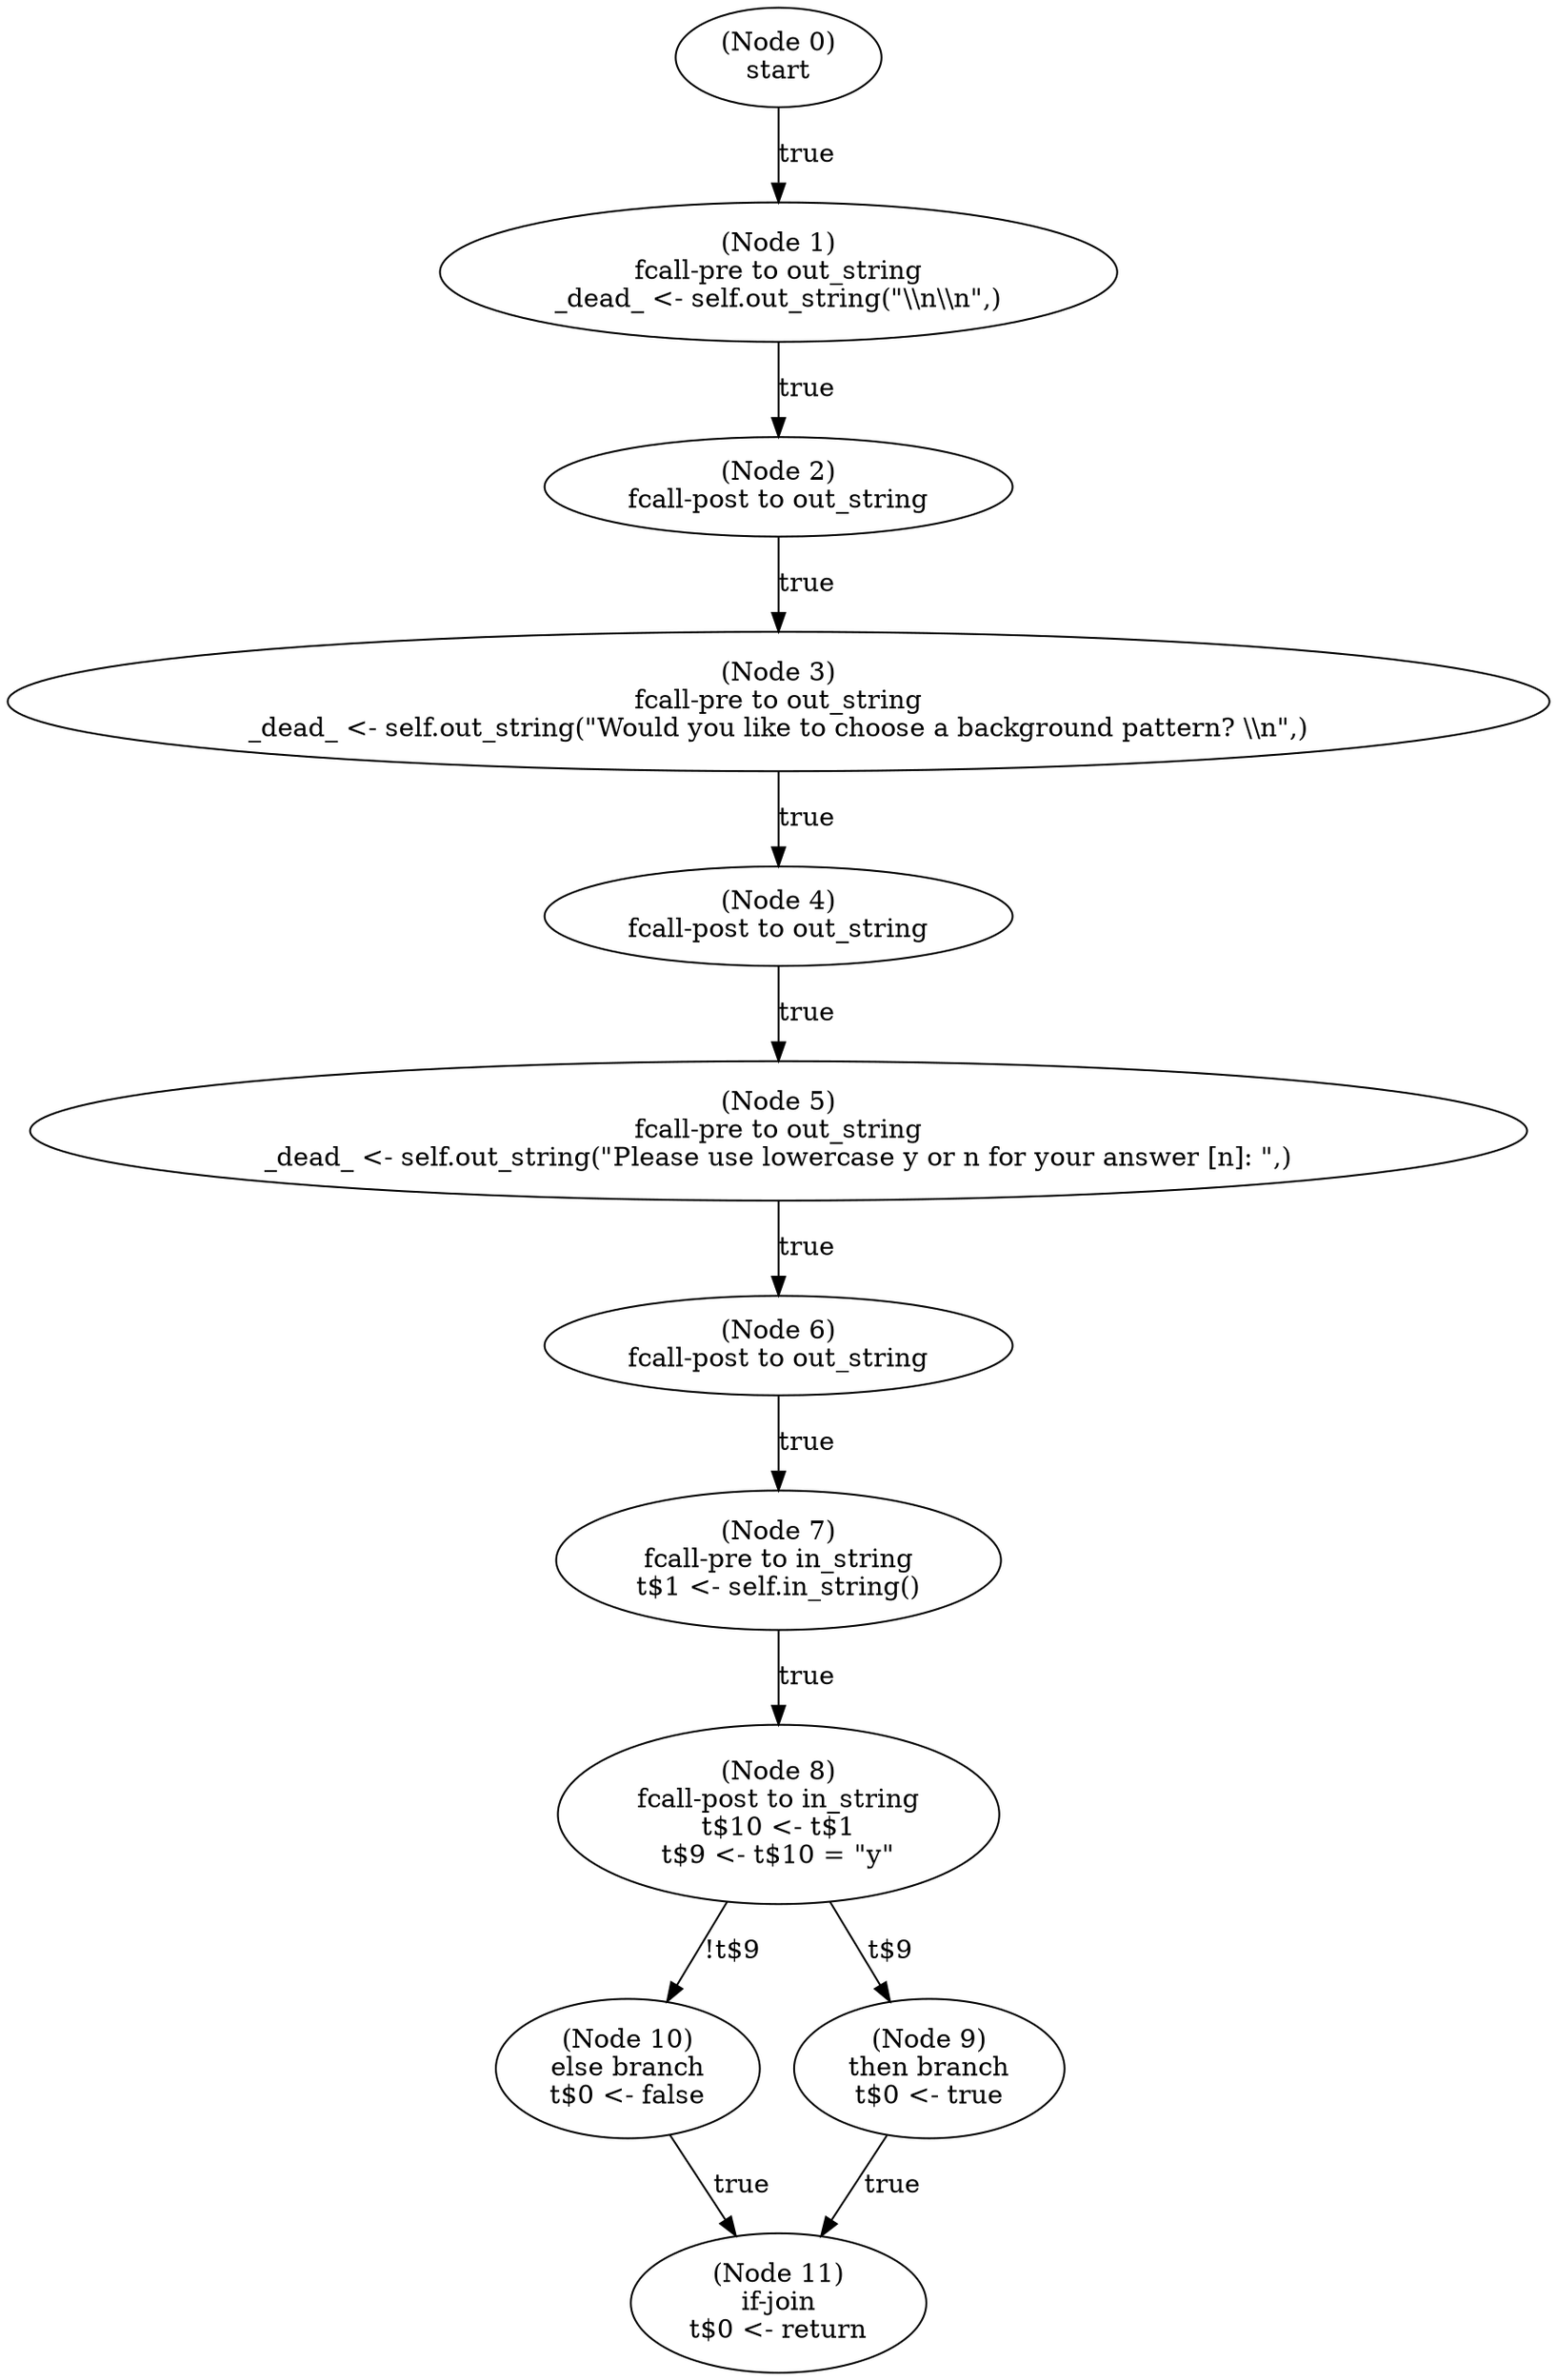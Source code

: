 digraph prompt2_post {
  n0 [label="(Node 0)\nstart\n"];
 n0 -> n1 [label="true"];
  n1 [label="(Node 1)\nfcall-pre to out_string\n_dead_ <- self.out_string(\"\\\\n\\\\n\",)\n"];
 n1 -> n2 [label="true"];
  n2 [label="(Node 2)\nfcall-post to out_string\n"];
 n2 -> n3 [label="true"];
  n3 [label="(Node 3)\nfcall-pre to out_string\n_dead_ <- self.out_string(\"Would you like to choose a background pattern? \\\\n\",)\n"];
 n3 -> n4 [label="true"];
  n4 [label="(Node 4)\nfcall-post to out_string\n"];
 n4 -> n5 [label="true"];
  n5 [label="(Node 5)\nfcall-pre to out_string\n_dead_ <- self.out_string(\"Please use lowercase y or n for your answer [n]: \",)\n"];
 n5 -> n6 [label="true"];
  n6 [label="(Node 6)\nfcall-post to out_string\n"];
 n6 -> n7 [label="true"];
  n7 [label="(Node 7)\nfcall-pre to in_string\nt$1 <- self.in_string()\n"];
 n7 -> n8 [label="true"];
  n8 [label="(Node 8)\nfcall-post to in_string\nt$10 <- t$1\nt$9 <- t$10 = \"y\"\n"];
 n8 -> n10 [label="!t$9"];
 n8 -> n9 [label="t$9"];
  n9 [label="(Node 9)\nthen branch\nt$0 <- true\n"];
 n9 -> n11 [label="true"];
  n10 [label="(Node 10)\nelse branch\nt$0 <- false\n"];
 n10 -> n11 [label="true"];
  n11 [label="(Node 11)\nif-join\nt$0 <- return\n"];
}

